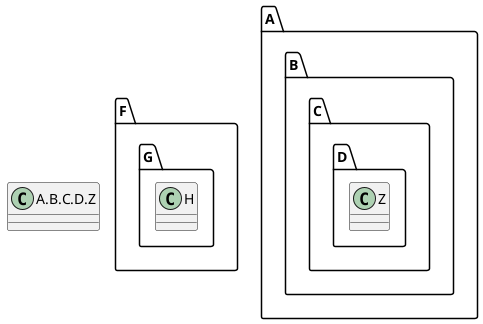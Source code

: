 @startuml
set separator none
class A.B.C.D.Z {}

set separator -
class F-G-H {}

set separator .
class A.B.C.D.Z {}
@enduml